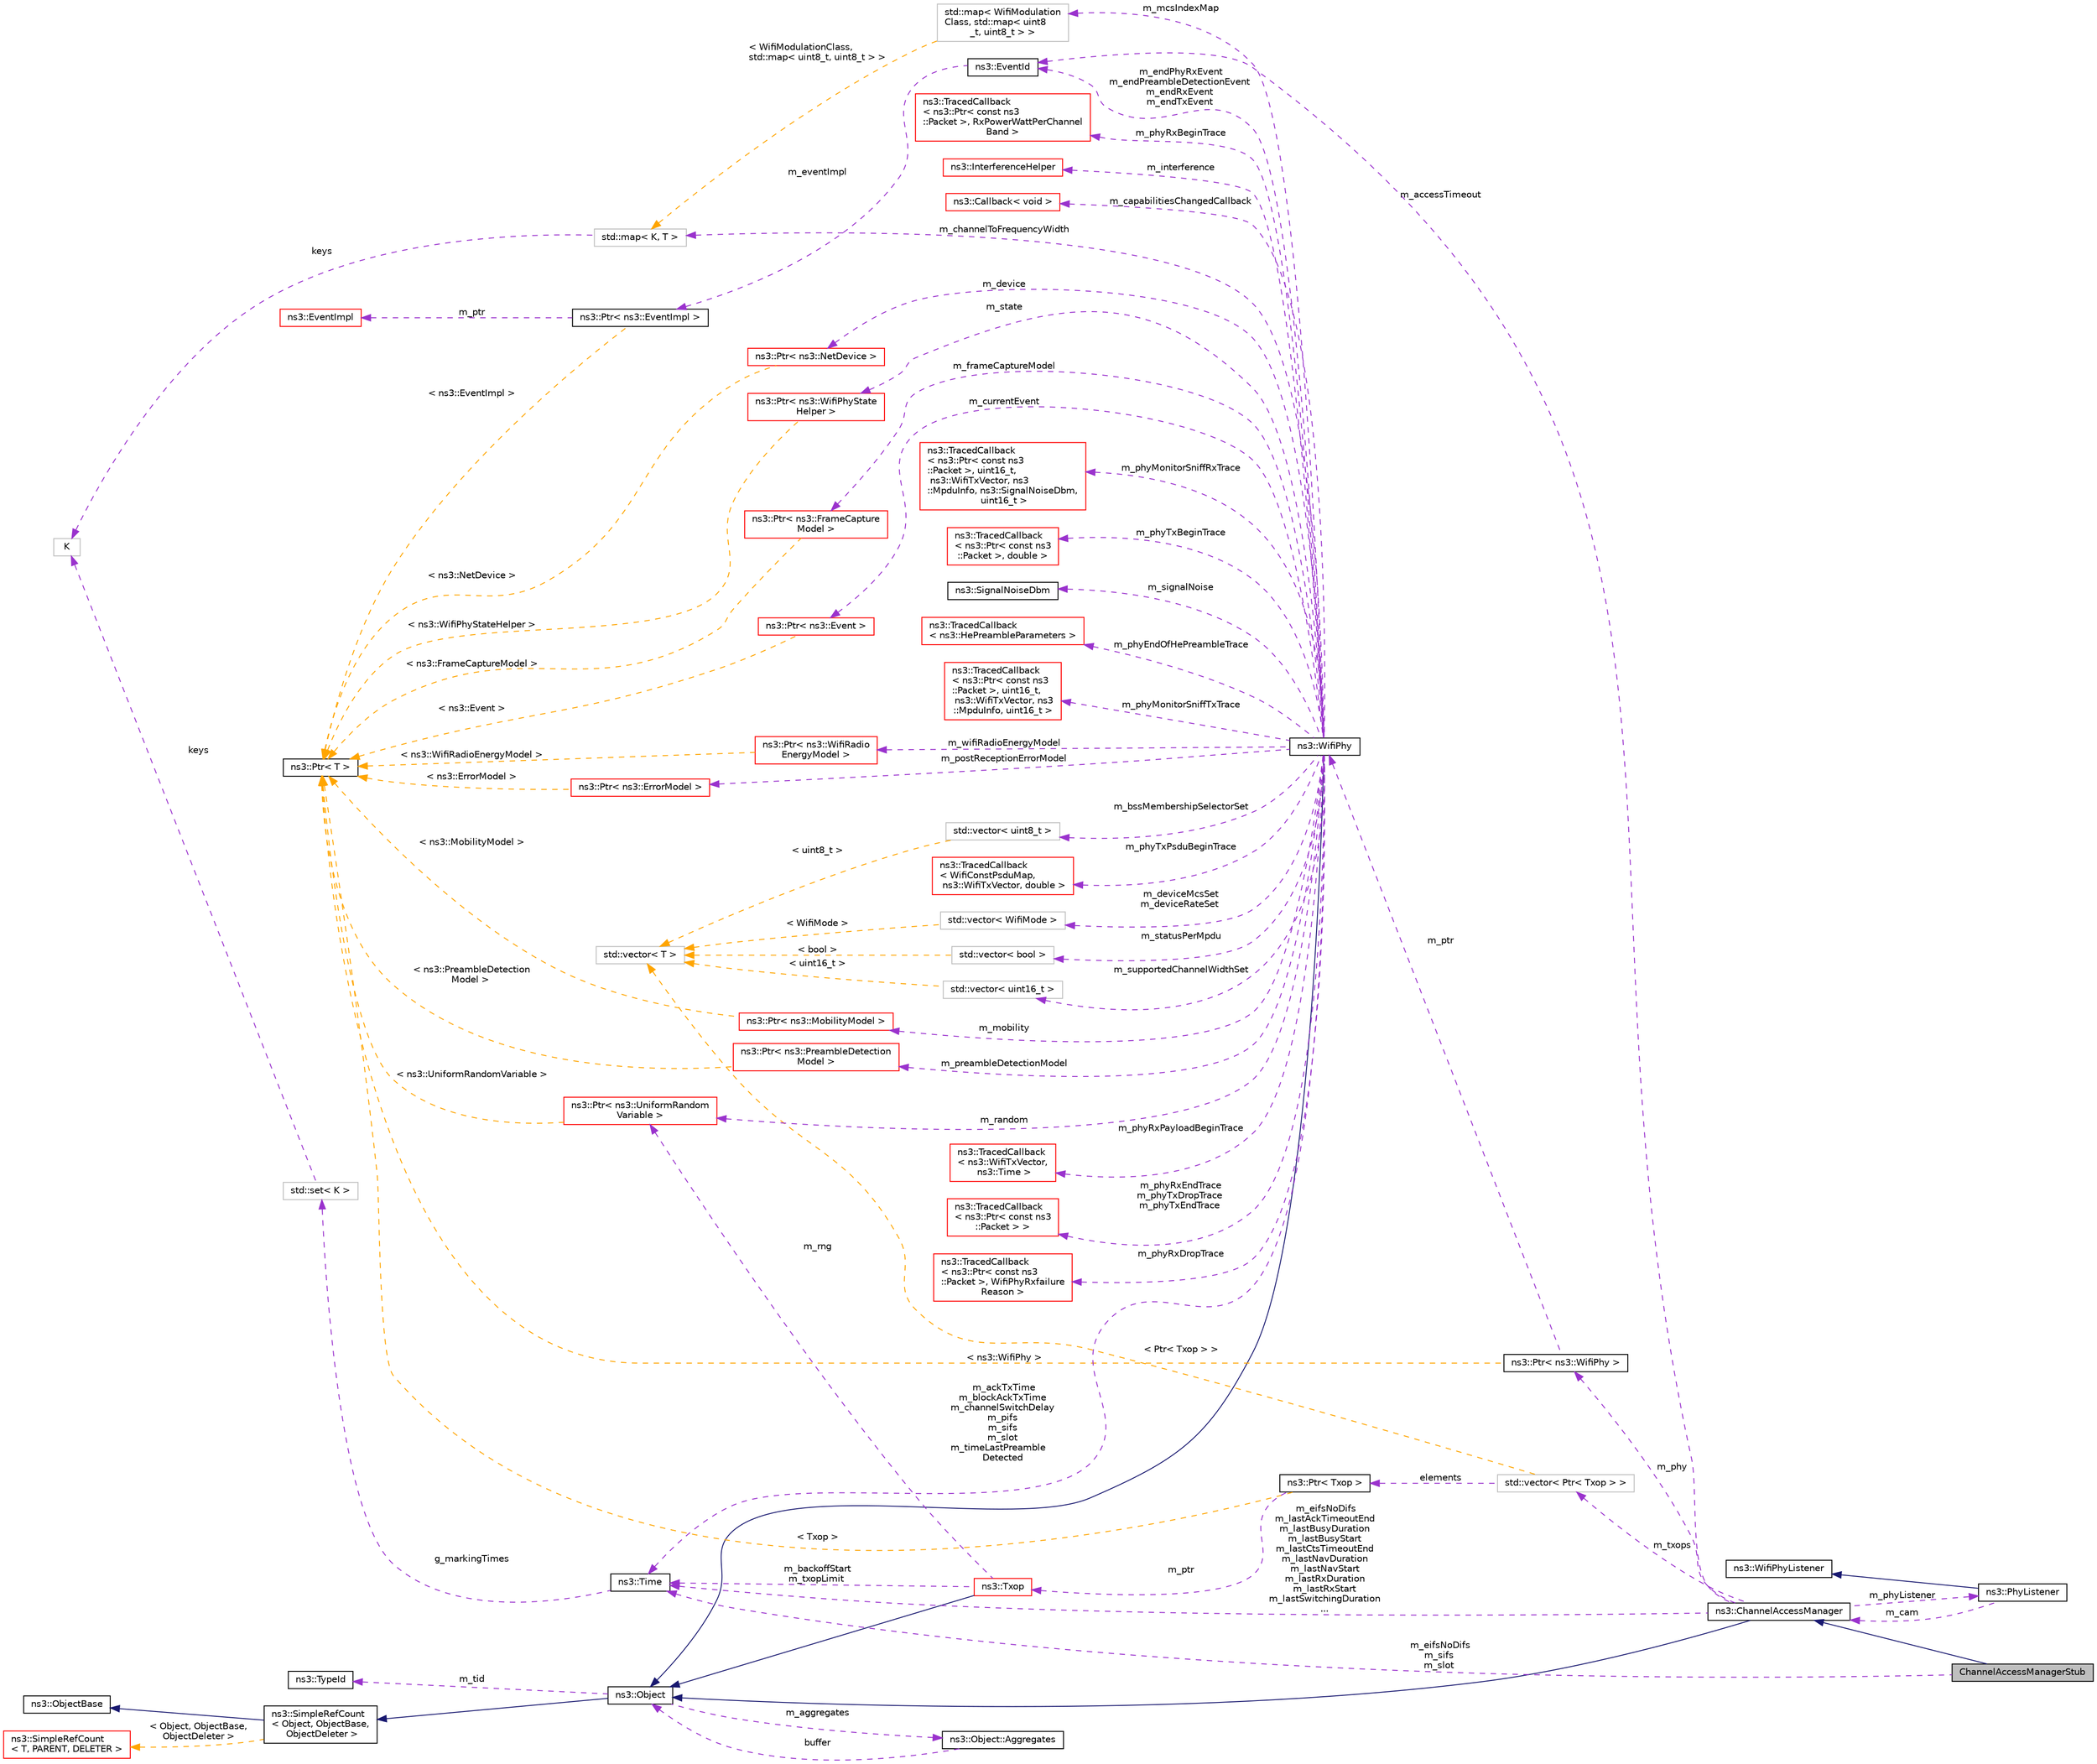 digraph "ChannelAccessManagerStub"
{
 // LATEX_PDF_SIZE
  edge [fontname="Helvetica",fontsize="10",labelfontname="Helvetica",labelfontsize="10"];
  node [fontname="Helvetica",fontsize="10",shape=record];
  rankdir="LR";
  Node1 [label="ChannelAccessManagerStub",height=0.2,width=0.4,color="black", fillcolor="grey75", style="filled", fontcolor="black",tooltip="ChannelAccessManager Stub."];
  Node2 -> Node1 [dir="back",color="midnightblue",fontsize="10",style="solid",fontname="Helvetica"];
  Node2 [label="ns3::ChannelAccessManager",height=0.2,width=0.4,color="black", fillcolor="white", style="filled",URL="$classns3_1_1_channel_access_manager.html",tooltip="Manage a set of ns3::Txop."];
  Node3 -> Node2 [dir="back",color="midnightblue",fontsize="10",style="solid",fontname="Helvetica"];
  Node3 [label="ns3::Object",height=0.2,width=0.4,color="black", fillcolor="white", style="filled",URL="$classns3_1_1_object.html",tooltip="A base class which provides memory management and object aggregation."];
  Node4 -> Node3 [dir="back",color="midnightblue",fontsize="10",style="solid",fontname="Helvetica"];
  Node4 [label="ns3::SimpleRefCount\l\< Object, ObjectBase,\l ObjectDeleter \>",height=0.2,width=0.4,color="black", fillcolor="white", style="filled",URL="$classns3_1_1_simple_ref_count.html",tooltip=" "];
  Node5 -> Node4 [dir="back",color="midnightblue",fontsize="10",style="solid",fontname="Helvetica"];
  Node5 [label="ns3::ObjectBase",height=0.2,width=0.4,color="black", fillcolor="white", style="filled",URL="$classns3_1_1_object_base.html",tooltip="Anchor the ns-3 type and attribute system."];
  Node6 -> Node4 [dir="back",color="orange",fontsize="10",style="dashed",label=" \< Object, ObjectBase,\l ObjectDeleter \>" ,fontname="Helvetica"];
  Node6 [label="ns3::SimpleRefCount\l\< T, PARENT, DELETER \>",height=0.2,width=0.4,color="red", fillcolor="white", style="filled",URL="$classns3_1_1_simple_ref_count.html",tooltip="A template-based reference counting class."];
  Node8 -> Node3 [dir="back",color="darkorchid3",fontsize="10",style="dashed",label=" m_tid" ,fontname="Helvetica"];
  Node8 [label="ns3::TypeId",height=0.2,width=0.4,color="black", fillcolor="white", style="filled",URL="$classns3_1_1_type_id.html",tooltip="a unique identifier for an interface."];
  Node9 -> Node3 [dir="back",color="darkorchid3",fontsize="10",style="dashed",label=" m_aggregates" ,fontname="Helvetica"];
  Node9 [label="ns3::Object::Aggregates",height=0.2,width=0.4,color="black", fillcolor="white", style="filled",URL="$structns3_1_1_object_1_1_aggregates.html",tooltip="The list of Objects aggregated to this one."];
  Node3 -> Node9 [dir="back",color="darkorchid3",fontsize="10",style="dashed",label=" buffer" ,fontname="Helvetica"];
  Node10 -> Node2 [dir="back",color="darkorchid3",fontsize="10",style="dashed",label=" m_phyListener" ,fontname="Helvetica"];
  Node10 [label="ns3::PhyListener",height=0.2,width=0.4,color="black", fillcolor="white", style="filled",URL="$classns3_1_1_phy_listener.html",tooltip="Listener for PHY events."];
  Node11 -> Node10 [dir="back",color="midnightblue",fontsize="10",style="solid",fontname="Helvetica"];
  Node11 [label="ns3::WifiPhyListener",height=0.2,width=0.4,color="black", fillcolor="white", style="filled",URL="$classns3_1_1_wifi_phy_listener.html",tooltip="receive notifications about PHY events."];
  Node2 -> Node10 [dir="back",color="darkorchid3",fontsize="10",style="dashed",label=" m_cam" ,fontname="Helvetica"];
  Node12 -> Node2 [dir="back",color="darkorchid3",fontsize="10",style="dashed",label=" m_accessTimeout" ,fontname="Helvetica"];
  Node12 [label="ns3::EventId",height=0.2,width=0.4,color="black", fillcolor="white", style="filled",URL="$classns3_1_1_event_id.html",tooltip="An identifier for simulation events."];
  Node13 -> Node12 [dir="back",color="darkorchid3",fontsize="10",style="dashed",label=" m_eventImpl" ,fontname="Helvetica"];
  Node13 [label="ns3::Ptr\< ns3::EventImpl \>",height=0.2,width=0.4,color="black", fillcolor="white", style="filled",URL="$classns3_1_1_ptr.html",tooltip=" "];
  Node14 -> Node13 [dir="back",color="darkorchid3",fontsize="10",style="dashed",label=" m_ptr" ,fontname="Helvetica"];
  Node14 [label="ns3::EventImpl",height=0.2,width=0.4,color="red", fillcolor="white", style="filled",URL="$classns3_1_1_event_impl.html",tooltip="A simulation event."];
  Node16 -> Node13 [dir="back",color="orange",fontsize="10",style="dashed",label=" \< ns3::EventImpl \>" ,fontname="Helvetica"];
  Node16 [label="ns3::Ptr\< T \>",height=0.2,width=0.4,color="black", fillcolor="white", style="filled",URL="$classns3_1_1_ptr.html",tooltip="Smart pointer class similar to boost::intrusive_ptr."];
  Node17 -> Node2 [dir="back",color="darkorchid3",fontsize="10",style="dashed",label=" m_eifsNoDifs\nm_lastAckTimeoutEnd\nm_lastBusyDuration\nm_lastBusyStart\nm_lastCtsTimeoutEnd\nm_lastNavDuration\nm_lastNavStart\nm_lastRxDuration\nm_lastRxStart\nm_lastSwitchingDuration\n..." ,fontname="Helvetica"];
  Node17 [label="ns3::Time",height=0.2,width=0.4,color="black", fillcolor="white", style="filled",URL="$classns3_1_1_time.html",tooltip="Simulation virtual time values and global simulation resolution."];
  Node18 -> Node17 [dir="back",color="darkorchid3",fontsize="10",style="dashed",label=" g_markingTimes" ,fontname="Helvetica"];
  Node18 [label="std::set\< K \>",height=0.2,width=0.4,color="grey75", fillcolor="white", style="filled",tooltip=" "];
  Node19 -> Node18 [dir="back",color="darkorchid3",fontsize="10",style="dashed",label=" keys" ,fontname="Helvetica"];
  Node19 [label="K",height=0.2,width=0.4,color="grey75", fillcolor="white", style="filled",tooltip=" "];
  Node20 -> Node2 [dir="back",color="darkorchid3",fontsize="10",style="dashed",label=" m_phy" ,fontname="Helvetica"];
  Node20 [label="ns3::Ptr\< ns3::WifiPhy \>",height=0.2,width=0.4,color="black", fillcolor="white", style="filled",URL="$classns3_1_1_ptr.html",tooltip=" "];
  Node21 -> Node20 [dir="back",color="darkorchid3",fontsize="10",style="dashed",label=" m_ptr" ,fontname="Helvetica"];
  Node21 [label="ns3::WifiPhy",height=0.2,width=0.4,color="black", fillcolor="white", style="filled",URL="$classns3_1_1_wifi_phy.html",tooltip="802.11 PHY layer model"];
  Node3 -> Node21 [dir="back",color="midnightblue",fontsize="10",style="solid",fontname="Helvetica"];
  Node22 -> Node21 [dir="back",color="darkorchid3",fontsize="10",style="dashed",label=" m_mobility" ,fontname="Helvetica"];
  Node22 [label="ns3::Ptr\< ns3::MobilityModel \>",height=0.2,width=0.4,color="red", fillcolor="white", style="filled",URL="$classns3_1_1_ptr.html",tooltip=" "];
  Node16 -> Node22 [dir="back",color="orange",fontsize="10",style="dashed",label=" \< ns3::MobilityModel \>" ,fontname="Helvetica"];
  Node35 -> Node21 [dir="back",color="darkorchid3",fontsize="10",style="dashed",label=" m_supportedChannelWidthSet" ,fontname="Helvetica"];
  Node35 [label="std::vector\< uint16_t \>",height=0.2,width=0.4,color="grey75", fillcolor="white", style="filled",tooltip=" "];
  Node36 -> Node35 [dir="back",color="orange",fontsize="10",style="dashed",label=" \< uint16_t \>" ,fontname="Helvetica"];
  Node36 [label="std::vector\< T \>",height=0.2,width=0.4,color="grey75", fillcolor="white", style="filled",tooltip=" "];
  Node37 -> Node21 [dir="back",color="darkorchid3",fontsize="10",style="dashed",label=" m_phyRxPayloadBeginTrace" ,fontname="Helvetica"];
  Node37 [label="ns3::TracedCallback\l\< ns3::WifiTxVector,\l ns3::Time \>",height=0.2,width=0.4,color="red", fillcolor="white", style="filled",URL="$classns3_1_1_traced_callback.html",tooltip=" "];
  Node38 -> Node21 [dir="back",color="darkorchid3",fontsize="10",style="dashed",label=" m_phyRxEndTrace\nm_phyTxDropTrace\nm_phyTxEndTrace" ,fontname="Helvetica"];
  Node38 [label="ns3::TracedCallback\l\< ns3::Ptr\< const ns3\l::Packet \> \>",height=0.2,width=0.4,color="red", fillcolor="white", style="filled",URL="$classns3_1_1_traced_callback.html",tooltip=" "];
  Node39 -> Node21 [dir="back",color="darkorchid3",fontsize="10",style="dashed",label=" m_channelToFrequencyWidth" ,fontname="Helvetica"];
  Node39 [label="std::map\< K, T \>",height=0.2,width=0.4,color="grey75", fillcolor="white", style="filled",tooltip=" "];
  Node19 -> Node39 [dir="back",color="darkorchid3",fontsize="10",style="dashed",label=" keys" ,fontname="Helvetica"];
  Node40 -> Node21 [dir="back",color="darkorchid3",fontsize="10",style="dashed",label=" m_mcsIndexMap" ,fontname="Helvetica"];
  Node40 [label="std::map\< WifiModulation\lClass, std::map\< uint8\l_t, uint8_t \> \>",height=0.2,width=0.4,color="grey75", fillcolor="white", style="filled",tooltip=" "];
  Node39 -> Node40 [dir="back",color="orange",fontsize="10",style="dashed",label=" \< WifiModulationClass,\l std::map\< uint8_t, uint8_t \> \>" ,fontname="Helvetica"];
  Node42 -> Node21 [dir="back",color="darkorchid3",fontsize="10",style="dashed",label=" m_bssMembershipSelectorSet" ,fontname="Helvetica"];
  Node42 [label="std::vector\< uint8_t \>",height=0.2,width=0.4,color="grey75", fillcolor="white", style="filled",tooltip=" "];
  Node36 -> Node42 [dir="back",color="orange",fontsize="10",style="dashed",label=" \< uint8_t \>" ,fontname="Helvetica"];
  Node43 -> Node21 [dir="back",color="darkorchid3",fontsize="10",style="dashed",label=" m_phyRxDropTrace" ,fontname="Helvetica"];
  Node43 [label="ns3::TracedCallback\l\< ns3::Ptr\< const ns3\l::Packet \>, WifiPhyRxfailure\lReason \>",height=0.2,width=0.4,color="red", fillcolor="white", style="filled",URL="$classns3_1_1_traced_callback.html",tooltip=" "];
  Node44 -> Node21 [dir="back",color="darkorchid3",fontsize="10",style="dashed",label=" m_phyRxBeginTrace" ,fontname="Helvetica"];
  Node44 [label="ns3::TracedCallback\l\< ns3::Ptr\< const ns3\l::Packet \>, RxPowerWattPerChannel\lBand \>",height=0.2,width=0.4,color="red", fillcolor="white", style="filled",URL="$classns3_1_1_traced_callback.html",tooltip=" "];
  Node45 -> Node21 [dir="back",color="darkorchid3",fontsize="10",style="dashed",label=" m_interference" ,fontname="Helvetica"];
  Node45 [label="ns3::InterferenceHelper",height=0.2,width=0.4,color="red", fillcolor="white", style="filled",URL="$classns3_1_1_interference_helper.html",tooltip="handles interference calculations"];
  Node12 -> Node21 [dir="back",color="darkorchid3",fontsize="10",style="dashed",label=" m_endPhyRxEvent\nm_endPreambleDetectionEvent\nm_endRxEvent\nm_endTxEvent" ,fontname="Helvetica"];
  Node51 -> Node21 [dir="back",color="darkorchid3",fontsize="10",style="dashed",label=" m_preambleDetectionModel" ,fontname="Helvetica"];
  Node51 [label="ns3::Ptr\< ns3::PreambleDetection\lModel \>",height=0.2,width=0.4,color="red", fillcolor="white", style="filled",URL="$classns3_1_1_ptr.html",tooltip=" "];
  Node16 -> Node51 [dir="back",color="orange",fontsize="10",style="dashed",label=" \< ns3::PreambleDetection\lModel \>" ,fontname="Helvetica"];
  Node53 -> Node21 [dir="back",color="darkorchid3",fontsize="10",style="dashed",label=" m_device" ,fontname="Helvetica"];
  Node53 [label="ns3::Ptr\< ns3::NetDevice \>",height=0.2,width=0.4,color="red", fillcolor="white", style="filled",URL="$classns3_1_1_ptr.html",tooltip=" "];
  Node16 -> Node53 [dir="back",color="orange",fontsize="10",style="dashed",label=" \< ns3::NetDevice \>" ,fontname="Helvetica"];
  Node55 -> Node21 [dir="back",color="darkorchid3",fontsize="10",style="dashed",label=" m_deviceMcsSet\nm_deviceRateSet" ,fontname="Helvetica"];
  Node55 [label="std::vector\< WifiMode \>",height=0.2,width=0.4,color="grey75", fillcolor="white", style="filled",tooltip=" "];
  Node36 -> Node55 [dir="back",color="orange",fontsize="10",style="dashed",label=" \< WifiMode \>" ,fontname="Helvetica"];
  Node17 -> Node21 [dir="back",color="darkorchid3",fontsize="10",style="dashed",label=" m_ackTxTime\nm_blockAckTxTime\nm_channelSwitchDelay\nm_pifs\nm_sifs\nm_slot\nm_timeLastPreamble\lDetected" ,fontname="Helvetica"];
  Node57 -> Node21 [dir="back",color="darkorchid3",fontsize="10",style="dashed",label=" m_state" ,fontname="Helvetica"];
  Node57 [label="ns3::Ptr\< ns3::WifiPhyState\lHelper \>",height=0.2,width=0.4,color="red", fillcolor="white", style="filled",URL="$classns3_1_1_ptr.html",tooltip=" "];
  Node16 -> Node57 [dir="back",color="orange",fontsize="10",style="dashed",label=" \< ns3::WifiPhyStateHelper \>" ,fontname="Helvetica"];
  Node66 -> Node21 [dir="back",color="darkorchid3",fontsize="10",style="dashed",label=" m_capabilitiesChangedCallback" ,fontname="Helvetica"];
  Node66 [label="ns3::Callback\< void \>",height=0.2,width=0.4,color="red", fillcolor="white", style="filled",URL="$classns3_1_1_callback.html",tooltip=" "];
  Node67 -> Node21 [dir="back",color="darkorchid3",fontsize="10",style="dashed",label=" m_frameCaptureModel" ,fontname="Helvetica"];
  Node67 [label="ns3::Ptr\< ns3::FrameCapture\lModel \>",height=0.2,width=0.4,color="red", fillcolor="white", style="filled",URL="$classns3_1_1_ptr.html",tooltip=" "];
  Node16 -> Node67 [dir="back",color="orange",fontsize="10",style="dashed",label=" \< ns3::FrameCaptureModel \>" ,fontname="Helvetica"];
  Node69 -> Node21 [dir="back",color="darkorchid3",fontsize="10",style="dashed",label=" m_phyMonitorSniffRxTrace" ,fontname="Helvetica"];
  Node69 [label="ns3::TracedCallback\l\< ns3::Ptr\< const ns3\l::Packet \>, uint16_t,\l ns3::WifiTxVector, ns3\l::MpduInfo, ns3::SignalNoiseDbm,\l uint16_t \>",height=0.2,width=0.4,color="red", fillcolor="white", style="filled",URL="$classns3_1_1_traced_callback.html",tooltip=" "];
  Node70 -> Node21 [dir="back",color="darkorchid3",fontsize="10",style="dashed",label=" m_currentEvent" ,fontname="Helvetica"];
  Node70 [label="ns3::Ptr\< ns3::Event \>",height=0.2,width=0.4,color="red", fillcolor="white", style="filled",URL="$classns3_1_1_ptr.html",tooltip=" "];
  Node16 -> Node70 [dir="back",color="orange",fontsize="10",style="dashed",label=" \< ns3::Event \>" ,fontname="Helvetica"];
  Node64 -> Node21 [dir="back",color="darkorchid3",fontsize="10",style="dashed",label=" m_phyTxBeginTrace" ,fontname="Helvetica"];
  Node64 [label="ns3::TracedCallback\l\< ns3::Ptr\< const ns3\l::Packet \>, double \>",height=0.2,width=0.4,color="red", fillcolor="white", style="filled",URL="$classns3_1_1_traced_callback.html",tooltip=" "];
  Node116 -> Node21 [dir="back",color="darkorchid3",fontsize="10",style="dashed",label=" m_random" ,fontname="Helvetica"];
  Node116 [label="ns3::Ptr\< ns3::UniformRandom\lVariable \>",height=0.2,width=0.4,color="red", fillcolor="white", style="filled",URL="$classns3_1_1_ptr.html",tooltip=" "];
  Node16 -> Node116 [dir="back",color="orange",fontsize="10",style="dashed",label=" \< ns3::UniformRandomVariable \>" ,fontname="Helvetica"];
  Node120 -> Node21 [dir="back",color="darkorchid3",fontsize="10",style="dashed",label=" m_signalNoise" ,fontname="Helvetica"];
  Node120 [label="ns3::SignalNoiseDbm",height=0.2,width=0.4,color="black", fillcolor="white", style="filled",URL="$structns3_1_1_signal_noise_dbm.html",tooltip="SignalNoiseDbm structure."];
  Node121 -> Node21 [dir="back",color="darkorchid3",fontsize="10",style="dashed",label=" m_statusPerMpdu" ,fontname="Helvetica"];
  Node121 [label="std::vector\< bool \>",height=0.2,width=0.4,color="grey75", fillcolor="white", style="filled",tooltip=" "];
  Node36 -> Node121 [dir="back",color="orange",fontsize="10",style="dashed",label=" \< bool \>" ,fontname="Helvetica"];
  Node122 -> Node21 [dir="back",color="darkorchid3",fontsize="10",style="dashed",label=" m_phyEndOfHePreambleTrace" ,fontname="Helvetica"];
  Node122 [label="ns3::TracedCallback\l\< ns3::HePreambleParameters \>",height=0.2,width=0.4,color="red", fillcolor="white", style="filled",URL="$classns3_1_1_traced_callback.html",tooltip=" "];
  Node123 -> Node21 [dir="back",color="darkorchid3",fontsize="10",style="dashed",label=" m_phyMonitorSniffTxTrace" ,fontname="Helvetica"];
  Node123 [label="ns3::TracedCallback\l\< ns3::Ptr\< const ns3\l::Packet \>, uint16_t,\l ns3::WifiTxVector, ns3\l::MpduInfo, uint16_t \>",height=0.2,width=0.4,color="red", fillcolor="white", style="filled",URL="$classns3_1_1_traced_callback.html",tooltip=" "];
  Node124 -> Node21 [dir="back",color="darkorchid3",fontsize="10",style="dashed",label=" m_phyTxPsduBeginTrace" ,fontname="Helvetica"];
  Node124 [label="ns3::TracedCallback\l\< WifiConstPsduMap,\l ns3::WifiTxVector, double \>",height=0.2,width=0.4,color="red", fillcolor="white", style="filled",URL="$classns3_1_1_traced_callback.html",tooltip=" "];
  Node125 -> Node21 [dir="back",color="darkorchid3",fontsize="10",style="dashed",label=" m_wifiRadioEnergyModel" ,fontname="Helvetica"];
  Node125 [label="ns3::Ptr\< ns3::WifiRadio\lEnergyModel \>",height=0.2,width=0.4,color="red", fillcolor="white", style="filled",URL="$classns3_1_1_ptr.html",tooltip=" "];
  Node16 -> Node125 [dir="back",color="orange",fontsize="10",style="dashed",label=" \< ns3::WifiRadioEnergyModel \>" ,fontname="Helvetica"];
  Node163 -> Node21 [dir="back",color="darkorchid3",fontsize="10",style="dashed",label=" m_postReceptionErrorModel" ,fontname="Helvetica"];
  Node163 [label="ns3::Ptr\< ns3::ErrorModel \>",height=0.2,width=0.4,color="red", fillcolor="white", style="filled",URL="$classns3_1_1_ptr.html",tooltip=" "];
  Node16 -> Node163 [dir="back",color="orange",fontsize="10",style="dashed",label=" \< ns3::ErrorModel \>" ,fontname="Helvetica"];
  Node16 -> Node20 [dir="back",color="orange",fontsize="10",style="dashed",label=" \< ns3::WifiPhy \>" ,fontname="Helvetica"];
  Node165 -> Node2 [dir="back",color="darkorchid3",fontsize="10",style="dashed",label=" m_txops" ,fontname="Helvetica"];
  Node165 [label="std::vector\< Ptr\< Txop \> \>",height=0.2,width=0.4,color="grey75", fillcolor="white", style="filled",tooltip=" "];
  Node166 -> Node165 [dir="back",color="darkorchid3",fontsize="10",style="dashed",label=" elements" ,fontname="Helvetica"];
  Node166 [label="ns3::Ptr\< Txop \>",height=0.2,width=0.4,color="black", fillcolor="white", style="filled",URL="$classns3_1_1_ptr.html",tooltip=" "];
  Node167 -> Node166 [dir="back",color="darkorchid3",fontsize="10",style="dashed",label=" m_ptr" ,fontname="Helvetica"];
  Node167 [label="ns3::Txop",height=0.2,width=0.4,color="red", fillcolor="white", style="filled",URL="$classns3_1_1_txop.html",tooltip="Handle packet fragmentation and retransmissions for data and management frames."];
  Node3 -> Node167 [dir="back",color="midnightblue",fontsize="10",style="solid",fontname="Helvetica"];
  Node17 -> Node167 [dir="back",color="darkorchid3",fontsize="10",style="dashed",label=" m_backoffStart\nm_txopLimit" ,fontname="Helvetica"];
  Node116 -> Node167 [dir="back",color="darkorchid3",fontsize="10",style="dashed",label=" m_rng" ,fontname="Helvetica"];
  Node16 -> Node166 [dir="back",color="orange",fontsize="10",style="dashed",label=" \< Txop \>" ,fontname="Helvetica"];
  Node36 -> Node165 [dir="back",color="orange",fontsize="10",style="dashed",label=" \< Ptr\< Txop \> \>" ,fontname="Helvetica"];
  Node17 -> Node1 [dir="back",color="darkorchid3",fontsize="10",style="dashed",label=" m_eifsNoDifs\nm_sifs\nm_slot" ,fontname="Helvetica"];
}
